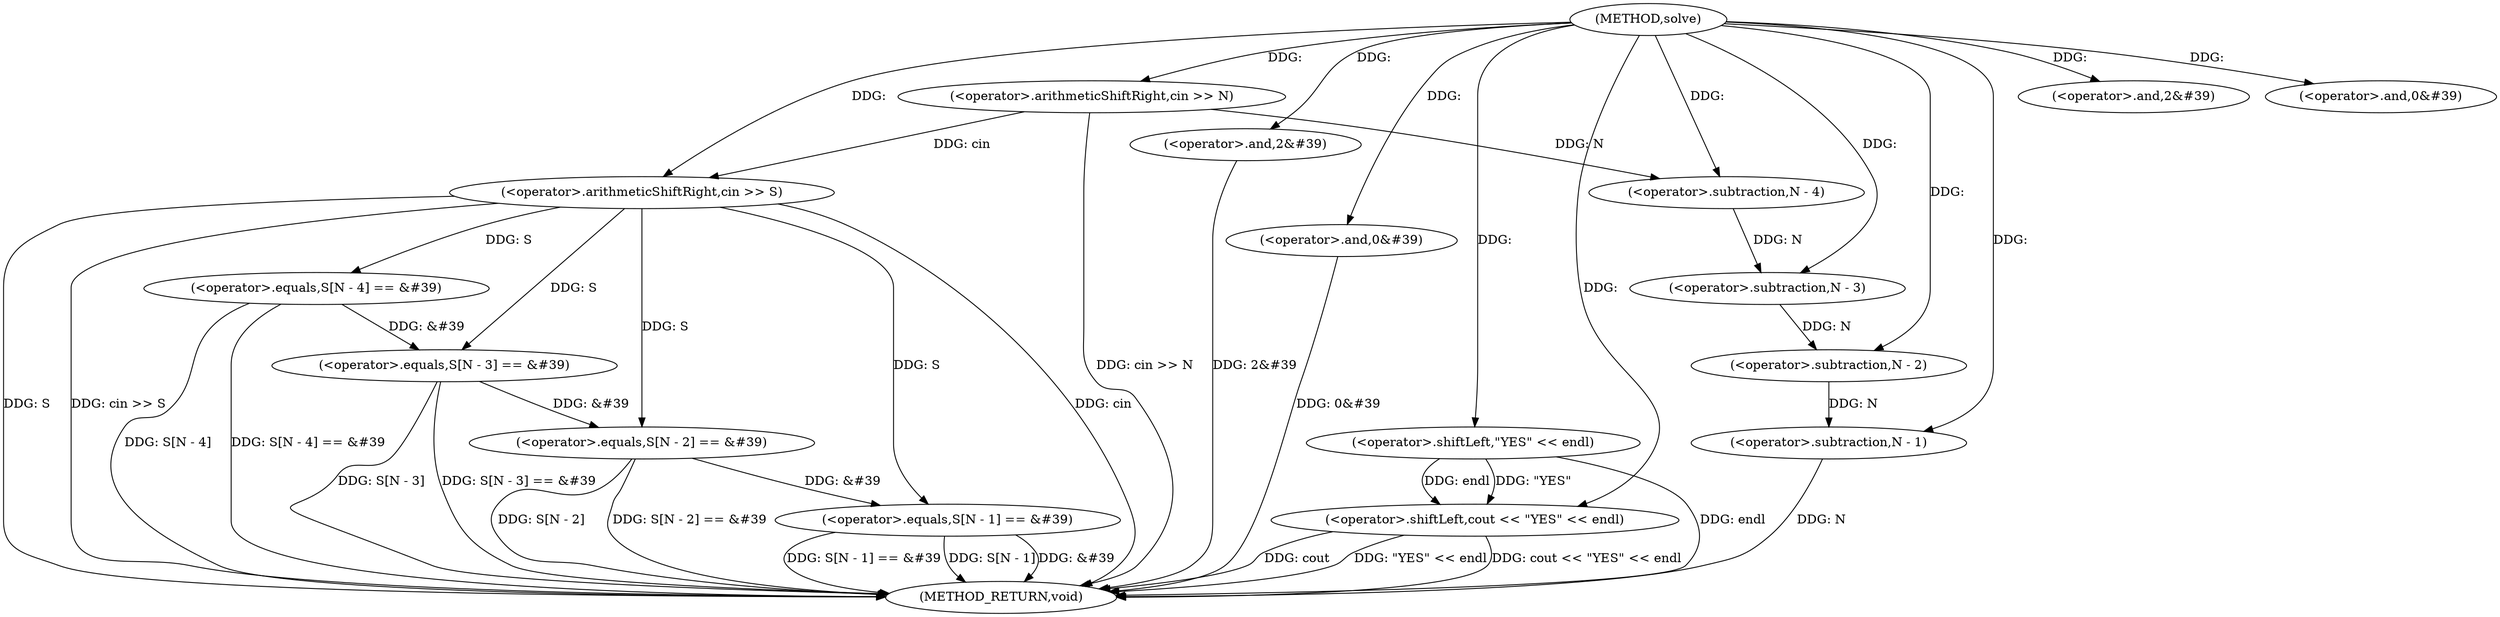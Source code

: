 digraph "solve" {  
"1000125" [label = "(METHOD,solve)" ]
"1000185" [label = "(METHOD_RETURN,void)" ]
"1000128" [label = "(<operator>.arithmeticShiftRight,cin >> N)" ]
"1000132" [label = "(<operator>.arithmeticShiftRight,cin >> S)" ]
"1000135" [label = "(<operator>.equals,S[N - 4] == &#39)" ]
"1000143" [label = "(<operator>.and,2&#39)" ]
"1000146" [label = "(<operator>.equals,S[N - 3] == &#39)" ]
"1000154" [label = "(<operator>.and,0&#39)" ]
"1000157" [label = "(<operator>.equals,S[N - 2] == &#39)" ]
"1000165" [label = "(<operator>.and,2&#39)" ]
"1000168" [label = "(<operator>.equals,S[N - 1] == &#39)" ]
"1000176" [label = "(<operator>.and,0&#39)" ]
"1000180" [label = "(<operator>.shiftLeft,cout << \"YES\" << endl)" ]
"1000138" [label = "(<operator>.subtraction,N - 4)" ]
"1000149" [label = "(<operator>.subtraction,N - 3)" ]
"1000160" [label = "(<operator>.subtraction,N - 2)" ]
"1000171" [label = "(<operator>.subtraction,N - 1)" ]
"1000182" [label = "(<operator>.shiftLeft,\"YES\" << endl)" ]
  "1000128" -> "1000185"  [ label = "DDG: cin >> N"] 
  "1000132" -> "1000185"  [ label = "DDG: cin"] 
  "1000132" -> "1000185"  [ label = "DDG: S"] 
  "1000132" -> "1000185"  [ label = "DDG: cin >> S"] 
  "1000135" -> "1000185"  [ label = "DDG: S[N - 4]"] 
  "1000135" -> "1000185"  [ label = "DDG: S[N - 4] == &#39"] 
  "1000146" -> "1000185"  [ label = "DDG: S[N - 3]"] 
  "1000146" -> "1000185"  [ label = "DDG: S[N - 3] == &#39"] 
  "1000157" -> "1000185"  [ label = "DDG: S[N - 2]"] 
  "1000157" -> "1000185"  [ label = "DDG: S[N - 2] == &#39"] 
  "1000165" -> "1000185"  [ label = "DDG: 2&#39"] 
  "1000171" -> "1000185"  [ label = "DDG: N"] 
  "1000168" -> "1000185"  [ label = "DDG: S[N - 1]"] 
  "1000168" -> "1000185"  [ label = "DDG: &#39"] 
  "1000168" -> "1000185"  [ label = "DDG: S[N - 1] == &#39"] 
  "1000176" -> "1000185"  [ label = "DDG: 0&#39"] 
  "1000180" -> "1000185"  [ label = "DDG: \"YES\" << endl"] 
  "1000180" -> "1000185"  [ label = "DDG: cout << \"YES\" << endl"] 
  "1000182" -> "1000185"  [ label = "DDG: endl"] 
  "1000180" -> "1000185"  [ label = "DDG: cout"] 
  "1000125" -> "1000128"  [ label = "DDG: "] 
  "1000128" -> "1000132"  [ label = "DDG: cin"] 
  "1000125" -> "1000132"  [ label = "DDG: "] 
  "1000132" -> "1000135"  [ label = "DDG: S"] 
  "1000125" -> "1000143"  [ label = "DDG: "] 
  "1000132" -> "1000146"  [ label = "DDG: S"] 
  "1000135" -> "1000146"  [ label = "DDG: &#39"] 
  "1000125" -> "1000154"  [ label = "DDG: "] 
  "1000132" -> "1000157"  [ label = "DDG: S"] 
  "1000146" -> "1000157"  [ label = "DDG: &#39"] 
  "1000125" -> "1000165"  [ label = "DDG: "] 
  "1000132" -> "1000168"  [ label = "DDG: S"] 
  "1000157" -> "1000168"  [ label = "DDG: &#39"] 
  "1000125" -> "1000176"  [ label = "DDG: "] 
  "1000125" -> "1000180"  [ label = "DDG: "] 
  "1000182" -> "1000180"  [ label = "DDG: \"YES\""] 
  "1000182" -> "1000180"  [ label = "DDG: endl"] 
  "1000128" -> "1000138"  [ label = "DDG: N"] 
  "1000125" -> "1000138"  [ label = "DDG: "] 
  "1000138" -> "1000149"  [ label = "DDG: N"] 
  "1000125" -> "1000149"  [ label = "DDG: "] 
  "1000149" -> "1000160"  [ label = "DDG: N"] 
  "1000125" -> "1000160"  [ label = "DDG: "] 
  "1000160" -> "1000171"  [ label = "DDG: N"] 
  "1000125" -> "1000171"  [ label = "DDG: "] 
  "1000125" -> "1000182"  [ label = "DDG: "] 
}
